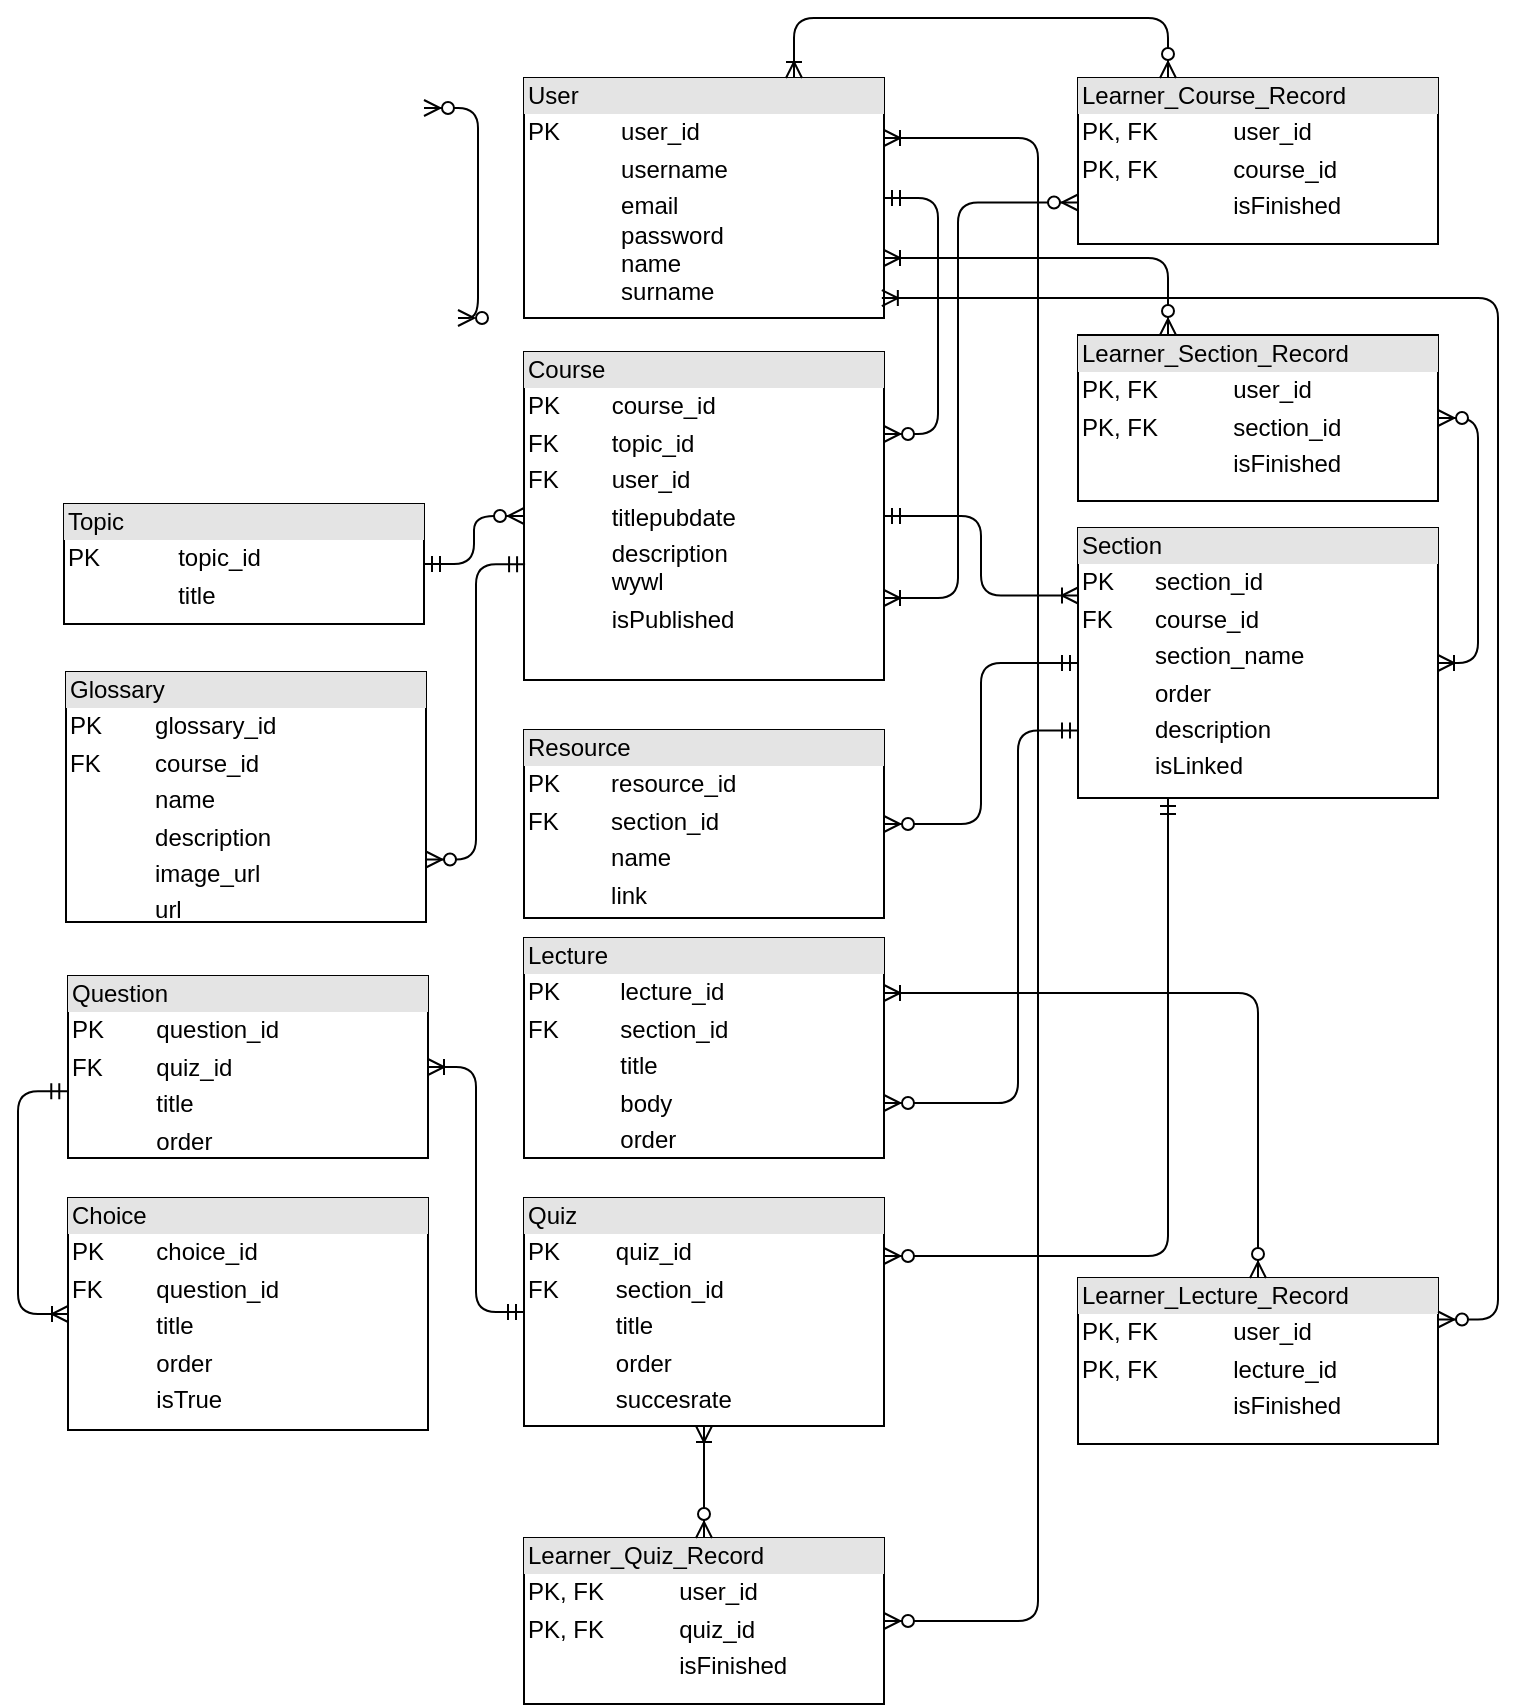 <mxfile version="12.4.3" type="device" pages="1"><diagram id="4smJTqfYccz8SPc3Ry8w" name="Page-1"><mxGraphModel dx="946" dy="614" grid="1" gridSize="10" guides="1" tooltips="1" connect="1" arrows="1" fold="1" page="1" pageScale="1" pageWidth="827" pageHeight="1169" math="0" shadow="0"><root><mxCell id="0"/><mxCell id="1" parent="0"/><mxCell id="QDLdsIf3yvHIlHnee32k-2" value="&lt;div style=&quot;box-sizing: border-box ; width: 100% ; background: #e4e4e4 ; padding: 2px&quot;&gt;User&lt;/div&gt;&lt;table style=&quot;width: 100% ; font-size: 1em&quot; cellpadding=&quot;2&quot; cellspacing=&quot;0&quot;&gt;&lt;tbody&gt;&lt;tr&gt;&lt;td&gt;PK&lt;/td&gt;&lt;td&gt;user_id&lt;/td&gt;&lt;/tr&gt;&lt;tr&gt;&lt;td&gt;&lt;br&gt;&lt;/td&gt;&lt;td&gt;username&lt;/td&gt;&lt;/tr&gt;&lt;tr&gt;&lt;td&gt;&lt;/td&gt;&lt;td&gt;email&lt;br&gt;password&lt;br&gt;name&lt;br&gt;surname&lt;/td&gt;&lt;/tr&gt;&lt;/tbody&gt;&lt;/table&gt;" style="verticalAlign=top;align=left;overflow=fill;html=1;" parent="1" vertex="1"><mxGeometry x="323" y="40" width="180" height="120" as="geometry"/></mxCell><mxCell id="QDLdsIf3yvHIlHnee32k-3" value="&lt;div style=&quot;box-sizing: border-box ; width: 100% ; background: #e4e4e4 ; padding: 2px&quot;&gt;Topic&lt;/div&gt;&lt;table style=&quot;width: 100% ; font-size: 1em&quot; cellpadding=&quot;2&quot; cellspacing=&quot;0&quot;&gt;&lt;tbody&gt;&lt;tr&gt;&lt;td&gt;PK&lt;/td&gt;&lt;td&gt;topic_id&lt;/td&gt;&lt;/tr&gt;&lt;tr&gt;&lt;td&gt;&lt;br&gt;&lt;/td&gt;&lt;td&gt;title&lt;/td&gt;&lt;/tr&gt;&lt;/tbody&gt;&lt;/table&gt;" style="verticalAlign=top;align=left;overflow=fill;html=1;" parent="1" vertex="1"><mxGeometry x="93" y="253" width="180" height="60" as="geometry"/></mxCell><object label="&lt;div style=&quot;box-sizing: border-box ; width: 100% ; background: #e4e4e4 ; padding: 2px&quot;&gt;Course&lt;/div&gt;&lt;table style=&quot;width: 100% ; font-size: 1em&quot; cellpadding=&quot;2&quot; cellspacing=&quot;0&quot;&gt;&lt;tbody&gt;&lt;tr&gt;&lt;td&gt;PK&lt;/td&gt;&lt;td&gt;course_id&lt;/td&gt;&lt;/tr&gt;&lt;tr&gt;&lt;td&gt;FK&lt;/td&gt;&lt;td&gt;topic_id&lt;/td&gt;&lt;/tr&gt;&lt;tr&gt;&lt;td&gt;FK&lt;/td&gt;&lt;td&gt;user_id&lt;/td&gt;&lt;/tr&gt;&lt;tr&gt;&lt;td&gt;&lt;/td&gt;&lt;td&gt;titlepubdate&lt;br&gt;&lt;/td&gt;&lt;/tr&gt;&lt;tr&gt;&lt;td&gt;&lt;br&gt;&lt;/td&gt;&lt;td&gt;description&lt;br&gt;wywl&lt;/td&gt;&lt;/tr&gt;&lt;tr&gt;&lt;td&gt;&lt;br&gt;&lt;/td&gt;&lt;td&gt;isPublished&lt;br&gt;&lt;/td&gt;&lt;/tr&gt;&lt;tr&gt;&lt;td&gt;&lt;br&gt;&lt;/td&gt;&lt;td&gt;&lt;br&gt;&lt;/td&gt;&lt;/tr&gt;&lt;/tbody&gt;&lt;/table&gt;" id="QDLdsIf3yvHIlHnee32k-5"><mxCell style="verticalAlign=top;align=left;overflow=fill;html=1;" parent="1" vertex="1"><mxGeometry x="323" y="177" width="180" height="164" as="geometry"/></mxCell></object><mxCell id="QDLdsIf3yvHIlHnee32k-6" value="&lt;div style=&quot;box-sizing: border-box ; width: 100% ; background: #e4e4e4 ; padding: 2px&quot;&gt;Learner_Course_Record&lt;/div&gt;&lt;table style=&quot;width: 100% ; font-size: 1em&quot; cellpadding=&quot;2&quot; cellspacing=&quot;0&quot;&gt;&lt;tbody&gt;&lt;tr&gt;&lt;td&gt;PK, FK&lt;/td&gt;&lt;td&gt;user_id&lt;/td&gt;&lt;/tr&gt;&lt;tr&gt;&lt;td&gt;PK, FK&lt;/td&gt;&lt;td&gt;course_id&lt;/td&gt;&lt;/tr&gt;&lt;tr&gt;&lt;td&gt;&lt;br&gt;&lt;/td&gt;&lt;td&gt;isFinished&lt;/td&gt;&lt;/tr&gt;&lt;tr&gt;&lt;td&gt;&lt;br&gt;&lt;/td&gt;&lt;td&gt;&lt;/td&gt;&lt;/tr&gt;&lt;/tbody&gt;&lt;/table&gt;" style="verticalAlign=top;align=left;overflow=fill;html=1;" parent="1" vertex="1"><mxGeometry x="600" y="40" width="180" height="83" as="geometry"/></mxCell><mxCell id="QDLdsIf3yvHIlHnee32k-9" value="" style="edgeStyle=elbowEdgeStyle;fontSize=12;html=1;endArrow=ERzeroToMany;startArrow=ERmandOne;exitX=1;exitY=0.5;exitDx=0;exitDy=0;entryX=1;entryY=0.25;entryDx=0;entryDy=0;elbow=vertical;" parent="1" source="QDLdsIf3yvHIlHnee32k-2" target="QDLdsIf3yvHIlHnee32k-5" edge="1"><mxGeometry width="100" height="100" relative="1" as="geometry"><mxPoint x="50" y="600" as="sourcePoint"/><mxPoint x="150" y="500" as="targetPoint"/><Array as="points"><mxPoint x="530" y="170"/></Array></mxGeometry></mxCell><mxCell id="QDLdsIf3yvHIlHnee32k-12" value="" style="edgeStyle=elbowEdgeStyle;fontSize=12;html=1;endArrow=ERzeroToMany;startArrow=ERmandOne;exitX=1;exitY=0.5;exitDx=0;exitDy=0;entryX=0;entryY=0.5;entryDx=0;entryDy=0;" parent="1" source="QDLdsIf3yvHIlHnee32k-3" target="QDLdsIf3yvHIlHnee32k-5" edge="1"><mxGeometry width="100" height="100" relative="1" as="geometry"><mxPoint x="60" y="590" as="sourcePoint"/><mxPoint x="150" y="500" as="targetPoint"/></mxGeometry></mxCell><mxCell id="QDLdsIf3yvHIlHnee32k-14" value="" style="fontSize=12;html=1;endArrow=ERoneToMany;startArrow=ERzeroToMany;exitX=0.25;exitY=0;exitDx=0;exitDy=0;entryX=0.75;entryY=0;entryDx=0;entryDy=0;edgeStyle=elbowEdgeStyle;elbow=vertical;" parent="1" source="QDLdsIf3yvHIlHnee32k-6" target="QDLdsIf3yvHIlHnee32k-2" edge="1"><mxGeometry width="100" height="100" relative="1" as="geometry"><mxPoint x="740" y="50" as="sourcePoint"/><mxPoint x="660" y="60" as="targetPoint"/><Array as="points"><mxPoint x="580" y="10"/></Array></mxGeometry></mxCell><mxCell id="QDLdsIf3yvHIlHnee32k-16" value="" style="fontSize=12;html=1;endArrow=ERoneToMany;startArrow=ERzeroToMany;exitX=0;exitY=0.75;exitDx=0;exitDy=0;entryX=1;entryY=0.75;entryDx=0;entryDy=0;edgeStyle=elbowEdgeStyle;" parent="1" source="QDLdsIf3yvHIlHnee32k-6" target="QDLdsIf3yvHIlHnee32k-5" edge="1"><mxGeometry width="100" height="100" relative="1" as="geometry"><mxPoint x="620" y="248" as="sourcePoint"/><mxPoint x="513" y="80" as="targetPoint"/><Array as="points"><mxPoint x="540" y="210"/></Array></mxGeometry></mxCell><object label="&lt;div style=&quot;box-sizing: border-box ; width: 100% ; background: #e4e4e4 ; padding: 2px&quot;&gt;Glossary&lt;/div&gt;&lt;table style=&quot;width: 100% ; font-size: 1em&quot; cellpadding=&quot;2&quot; cellspacing=&quot;0&quot;&gt;&lt;tbody&gt;&lt;tr&gt;&lt;td&gt;PK&lt;/td&gt;&lt;td&gt;glossary_id&lt;/td&gt;&lt;/tr&gt;&lt;tr&gt;&lt;td&gt;FK&lt;/td&gt;&lt;td&gt;course_id&lt;/td&gt;&lt;/tr&gt;&lt;tr&gt;&lt;td&gt;&lt;/td&gt;&lt;td&gt;name&lt;/td&gt;&lt;/tr&gt;&lt;tr&gt;&lt;td&gt;&lt;br&gt;&lt;/td&gt;&lt;td&gt;description&lt;/td&gt;&lt;/tr&gt;&lt;tr&gt;&lt;td&gt;&lt;br&gt;&lt;/td&gt;&lt;td&gt;image_url&lt;/td&gt;&lt;/tr&gt;&lt;tr&gt;&lt;td&gt;&lt;br&gt;&lt;/td&gt;&lt;td&gt;url&lt;/td&gt;&lt;/tr&gt;&lt;/tbody&gt;&lt;/table&gt;&lt;br&gt;" id="QDLdsIf3yvHIlHnee32k-17"><mxCell style="verticalAlign=top;align=left;overflow=fill;html=1;" parent="1" vertex="1"><mxGeometry x="94" y="337" width="180" height="125" as="geometry"/></mxCell></object><object label="&lt;div style=&quot;box-sizing: border-box ; width: 100% ; background: #e4e4e4 ; padding: 2px&quot;&gt;Section&lt;/div&gt;&lt;table style=&quot;width: 100% ; font-size: 1em&quot; cellpadding=&quot;2&quot; cellspacing=&quot;0&quot;&gt;&lt;tbody&gt;&lt;tr&gt;&lt;td&gt;PK&lt;/td&gt;&lt;td&gt;section_id&lt;/td&gt;&lt;/tr&gt;&lt;tr&gt;&lt;td&gt;FK&lt;/td&gt;&lt;td&gt;course_id&lt;/td&gt;&lt;/tr&gt;&lt;tr&gt;&lt;td&gt;&lt;br&gt;&lt;/td&gt;&lt;td&gt;section_name&lt;/td&gt;&lt;/tr&gt;&lt;tr&gt;&lt;td&gt;&lt;br&gt;&lt;/td&gt;&lt;td&gt;order&lt;/td&gt;&lt;/tr&gt;&lt;tr&gt;&lt;td&gt;&lt;br&gt;&lt;/td&gt;&lt;td&gt;description&lt;/td&gt;&lt;/tr&gt;&lt;tr&gt;&lt;td&gt;&lt;br&gt;&lt;/td&gt;&lt;td&gt;isLinked&lt;/td&gt;&lt;/tr&gt;&lt;/tbody&gt;&lt;/table&gt;" id="QDLdsIf3yvHIlHnee32k-18"><mxCell style="verticalAlign=top;align=left;overflow=fill;html=1;" parent="1" vertex="1"><mxGeometry x="600" y="265" width="180" height="135" as="geometry"/></mxCell></object><object label="&lt;div style=&quot;box-sizing: border-box ; width: 100% ; background: #e4e4e4 ; padding: 2px&quot;&gt;Resource&lt;/div&gt;&lt;table style=&quot;width: 100% ; font-size: 1em&quot; cellpadding=&quot;2&quot; cellspacing=&quot;0&quot;&gt;&lt;tbody&gt;&lt;tr&gt;&lt;td&gt;PK&lt;/td&gt;&lt;td&gt;resource_id&lt;/td&gt;&lt;/tr&gt;&lt;tr&gt;&lt;td&gt;FK&lt;/td&gt;&lt;td&gt;section_id&lt;/td&gt;&lt;/tr&gt;&lt;tr&gt;&lt;td&gt;&lt;br&gt;&lt;/td&gt;&lt;td&gt;name&lt;/td&gt;&lt;/tr&gt;&lt;tr&gt;&lt;td&gt;&lt;br&gt;&lt;/td&gt;&lt;td&gt;link&lt;/td&gt;&lt;/tr&gt;&lt;tr&gt;&lt;td&gt;&lt;br&gt;&lt;/td&gt;&lt;td&gt;&lt;br&gt;&lt;/td&gt;&lt;/tr&gt;&lt;/tbody&gt;&lt;/table&gt;" id="QDLdsIf3yvHIlHnee32k-23"><mxCell style="verticalAlign=top;align=left;overflow=fill;html=1;" parent="1" vertex="1"><mxGeometry x="323" y="366" width="180" height="94" as="geometry"/></mxCell></object><object label="&lt;div style=&quot;box-sizing: border-box ; width: 100% ; background: #e4e4e4 ; padding: 2px&quot;&gt;Lecture&lt;/div&gt;&lt;table style=&quot;width: 100% ; font-size: 1em&quot; cellpadding=&quot;2&quot; cellspacing=&quot;0&quot;&gt;&lt;tbody&gt;&lt;tr&gt;&lt;td&gt;PK&lt;/td&gt;&lt;td&gt;lecture_id&lt;/td&gt;&lt;/tr&gt;&lt;tr&gt;&lt;td&gt;FK&lt;/td&gt;&lt;td&gt;section_id&lt;/td&gt;&lt;/tr&gt;&lt;tr&gt;&lt;td&gt;&lt;br&gt;&lt;/td&gt;&lt;td&gt;title&lt;/td&gt;&lt;/tr&gt;&lt;tr&gt;&lt;td&gt;&lt;br&gt;&lt;/td&gt;&lt;td&gt;body&lt;/td&gt;&lt;/tr&gt;&lt;tr&gt;&lt;td&gt;&lt;br&gt;&lt;/td&gt;&lt;td&gt;order&lt;/td&gt;&lt;/tr&gt;&lt;tr&gt;&lt;td&gt;&lt;br&gt;&lt;/td&gt;&lt;td&gt;&lt;br&gt;&lt;/td&gt;&lt;/tr&gt;&lt;/tbody&gt;&lt;/table&gt;" id="QDLdsIf3yvHIlHnee32k-27"><mxCell style="verticalAlign=top;align=left;overflow=fill;html=1;" parent="1" vertex="1"><mxGeometry x="323" y="470" width="180" height="110" as="geometry"/></mxCell></object><object label="&lt;div style=&quot;box-sizing: border-box ; width: 100% ; background: #e4e4e4 ; padding: 2px&quot;&gt;Quiz&lt;/div&gt;&lt;table style=&quot;width: 100% ; font-size: 1em&quot; cellpadding=&quot;2&quot; cellspacing=&quot;0&quot;&gt;&lt;tbody&gt;&lt;tr&gt;&lt;td&gt;PK&lt;/td&gt;&lt;td&gt;quiz_id&lt;/td&gt;&lt;/tr&gt;&lt;tr&gt;&lt;td&gt;FK&lt;/td&gt;&lt;td&gt;section_id&lt;/td&gt;&lt;/tr&gt;&lt;tr&gt;&lt;td&gt;&lt;br&gt;&lt;/td&gt;&lt;td&gt;title&lt;/td&gt;&lt;/tr&gt;&lt;tr&gt;&lt;td&gt;&lt;br&gt;&lt;/td&gt;&lt;td&gt;order&lt;/td&gt;&lt;/tr&gt;&lt;tr&gt;&lt;td&gt;&lt;br&gt;&lt;/td&gt;&lt;td&gt;succesrate&lt;/td&gt;&lt;/tr&gt;&lt;/tbody&gt;&lt;/table&gt;&lt;br&gt;" id="QDLdsIf3yvHIlHnee32k-29"><mxCell style="verticalAlign=top;align=left;overflow=fill;html=1;" parent="1" vertex="1"><mxGeometry x="323" y="600" width="180" height="114" as="geometry"/></mxCell></object><mxCell id="QDLdsIf3yvHIlHnee32k-30" value="" style="edgeStyle=elbowEdgeStyle;fontSize=12;html=1;endArrow=ERzeroToMany;startArrow=ERmandOne;exitX=0;exitY=0.75;exitDx=0;exitDy=0;entryX=1;entryY=0.75;entryDx=0;entryDy=0;" parent="1" source="QDLdsIf3yvHIlHnee32k-18" target="QDLdsIf3yvHIlHnee32k-27" edge="1"><mxGeometry width="100" height="100" relative="1" as="geometry"><mxPoint x="610" y="467" as="sourcePoint"/><mxPoint x="502" y="500" as="targetPoint"/><Array as="points"><mxPoint x="570" y="470"/></Array></mxGeometry></mxCell><mxCell id="QDLdsIf3yvHIlHnee32k-31" value="" style="edgeStyle=elbowEdgeStyle;fontSize=12;html=1;endArrow=ERzeroToMany;startArrow=ERmandOne;exitX=0.25;exitY=1;exitDx=0;exitDy=0;elbow=vertical;entryX=1;entryY=0.25;entryDx=0;entryDy=0;" parent="1" source="QDLdsIf3yvHIlHnee32k-18" target="QDLdsIf3yvHIlHnee32k-29" edge="1"><mxGeometry width="100" height="100" relative="1" as="geometry"><mxPoint x="630" y="380" as="sourcePoint"/><mxPoint x="570" y="600" as="targetPoint"/><Array as="points"><mxPoint x="570" y="629"/></Array></mxGeometry></mxCell><object label="&lt;div style=&quot;box-sizing: border-box ; width: 100% ; background: #e4e4e4 ; padding: 2px&quot;&gt;Question&lt;/div&gt;&lt;table style=&quot;width: 100% ; font-size: 1em&quot; cellpadding=&quot;2&quot; cellspacing=&quot;0&quot;&gt;&lt;tbody&gt;&lt;tr&gt;&lt;td&gt;PK&lt;/td&gt;&lt;td&gt;question_id&lt;/td&gt;&lt;/tr&gt;&lt;tr&gt;&lt;td&gt;FK&lt;/td&gt;&lt;td&gt;quiz_id&lt;/td&gt;&lt;/tr&gt;&lt;tr&gt;&lt;td&gt;&lt;br&gt;&lt;/td&gt;&lt;td&gt;title&lt;/td&gt;&lt;/tr&gt;&lt;tr&gt;&lt;td&gt;&lt;br&gt;&lt;/td&gt;&lt;td&gt;order&lt;/td&gt;&lt;/tr&gt;&lt;tr&gt;&lt;td&gt;&lt;br&gt;&lt;/td&gt;&lt;td&gt;&lt;br&gt;&lt;/td&gt;&lt;/tr&gt;&lt;/tbody&gt;&lt;/table&gt;" id="QDLdsIf3yvHIlHnee32k-32"><mxCell style="verticalAlign=top;align=left;overflow=fill;html=1;" parent="1" vertex="1"><mxGeometry x="95" y="489" width="180" height="91" as="geometry"/></mxCell></object><object label="&lt;div style=&quot;box-sizing: border-box ; width: 100% ; background: #e4e4e4 ; padding: 2px&quot;&gt;Choice&lt;/div&gt;&lt;table style=&quot;width: 100% ; font-size: 1em&quot; cellpadding=&quot;2&quot; cellspacing=&quot;0&quot;&gt;&lt;tbody&gt;&lt;tr&gt;&lt;td&gt;PK&lt;/td&gt;&lt;td&gt;choice_id&lt;/td&gt;&lt;/tr&gt;&lt;tr&gt;&lt;td&gt;FK&lt;/td&gt;&lt;td&gt;question_id&lt;/td&gt;&lt;/tr&gt;&lt;tr&gt;&lt;td&gt;&lt;br&gt;&lt;/td&gt;&lt;td&gt;title&lt;/td&gt;&lt;/tr&gt;&lt;tr&gt;&lt;td&gt;&lt;br&gt;&lt;/td&gt;&lt;td&gt;order&lt;/td&gt;&lt;/tr&gt;&lt;tr&gt;&lt;td&gt;&lt;br&gt;&lt;/td&gt;&lt;td&gt;isTrue&lt;/td&gt;&lt;/tr&gt;&lt;tr&gt;&lt;td&gt;&lt;br&gt;&lt;/td&gt;&lt;td&gt;&lt;br&gt;&lt;/td&gt;&lt;/tr&gt;&lt;/tbody&gt;&lt;/table&gt;" id="QDLdsIf3yvHIlHnee32k-35"><mxCell style="verticalAlign=top;align=left;overflow=fill;html=1;gradientColor=none;strokeColor=#000000;" parent="1" vertex="1"><mxGeometry x="95" y="600" width="180" height="116" as="geometry"/></mxCell></object><mxCell id="QDLdsIf3yvHIlHnee32k-38" value="" style="edgeStyle=elbowEdgeStyle;fontSize=12;html=1;endArrow=ERoneToMany;startArrow=ERmandOne;exitX=0;exitY=0.5;exitDx=0;exitDy=0;entryX=1;entryY=0.5;entryDx=0;entryDy=0;" parent="1" source="QDLdsIf3yvHIlHnee32k-29" target="QDLdsIf3yvHIlHnee32k-32" edge="1"><mxGeometry width="100" height="100" relative="1" as="geometry"><mxPoint x="270" y="770" as="sourcePoint"/><mxPoint x="370" y="670" as="targetPoint"/></mxGeometry></mxCell><mxCell id="QDLdsIf3yvHIlHnee32k-39" value="" style="edgeStyle=elbowEdgeStyle;fontSize=12;html=1;endArrow=ERoneToMany;startArrow=ERmandOne;exitX=-0.002;exitY=0.633;exitDx=0;exitDy=0;entryX=0;entryY=0.5;entryDx=0;entryDy=0;exitPerimeter=0;" parent="1" source="QDLdsIf3yvHIlHnee32k-32" target="QDLdsIf3yvHIlHnee32k-35" edge="1"><mxGeometry width="100" height="100" relative="1" as="geometry"><mxPoint x="90.167" y="635.167" as="sourcePoint"/><mxPoint x="10.167" y="625.167" as="targetPoint"/><Array as="points"><mxPoint x="70" y="520"/></Array></mxGeometry></mxCell><mxCell id="aQcGREQve6rkLCTCntpI-2" value="" style="edgeStyle=elbowEdgeStyle;fontSize=12;html=1;endArrow=ERzeroToMany;startArrow=ERmandOne;exitX=0;exitY=0.5;exitDx=0;exitDy=0;entryX=1;entryY=0.5;entryDx=0;entryDy=0;" parent="1" source="QDLdsIf3yvHIlHnee32k-18" target="QDLdsIf3yvHIlHnee32k-23" edge="1"><mxGeometry width="100" height="100" relative="1" as="geometry"><mxPoint x="513" y="110" as="sourcePoint"/><mxPoint x="513" y="285" as="targetPoint"/></mxGeometry></mxCell><mxCell id="aQcGREQve6rkLCTCntpI-3" value="" style="fontSize=12;html=1;endArrow=ERoneToMany;startArrow=ERmandOne;entryX=0;entryY=0.25;entryDx=0;entryDy=0;edgeStyle=elbowEdgeStyle;exitX=1;exitY=0.5;exitDx=0;exitDy=0;" parent="1" source="QDLdsIf3yvHIlHnee32k-5" target="QDLdsIf3yvHIlHnee32k-18" edge="1"><mxGeometry width="100" height="100" relative="1" as="geometry"><mxPoint x="540" y="290" as="sourcePoint"/><mxPoint x="582" y="164" as="targetPoint"/><Array as="points"/></mxGeometry></mxCell><mxCell id="aQcGREQve6rkLCTCntpI-4" value="" style="edgeStyle=elbowEdgeStyle;fontSize=12;html=1;endArrow=ERzeroToMany;startArrow=ERmandOne;exitX=0.003;exitY=0.647;exitDx=0;exitDy=0;entryX=1;entryY=0.75;entryDx=0;entryDy=0;exitPerimeter=0;" parent="1" source="QDLdsIf3yvHIlHnee32k-5" target="QDLdsIf3yvHIlHnee32k-17" edge="1"><mxGeometry width="100" height="100" relative="1" as="geometry"><mxPoint x="184.857" y="409.857" as="sourcePoint"/><mxPoint x="238" y="460.143" as="targetPoint"/></mxGeometry></mxCell><mxCell id="VOe74q6vZik7T8E9DvLZ-5" value="" style="fontSize=12;html=1;endArrow=ERzeroToMany;startArrow=ERzeroToMany;edgeStyle=elbowEdgeStyle;entryX=1;entryY=0.25;entryDx=0;entryDy=0;exitX=1;exitY=0.25;exitDx=0;exitDy=0;endFill=1;" parent="1" source="VOe74q6vZik7T8E9DvLZ-2" edge="1"><mxGeometry width="100" height="100" relative="1" as="geometry"><mxPoint x="290" y="160" as="sourcePoint"/><mxPoint x="273" y="55" as="targetPoint"/><Array as="points"><mxPoint x="300" y="100"/></Array></mxGeometry></mxCell><mxCell id="Y-5G-Y7VbbJFWwI8hjyI-1" value="&lt;div style=&quot;box-sizing: border-box ; width: 100% ; background: #e4e4e4 ; padding: 2px&quot;&gt;Learner_Section_Record&lt;/div&gt;&lt;table style=&quot;width: 100% ; font-size: 1em&quot; cellpadding=&quot;2&quot; cellspacing=&quot;0&quot;&gt;&lt;tbody&gt;&lt;tr&gt;&lt;td&gt;PK, FK&lt;/td&gt;&lt;td&gt;user_id&lt;/td&gt;&lt;/tr&gt;&lt;tr&gt;&lt;td&gt;PK, FK&lt;/td&gt;&lt;td&gt;section_id&lt;/td&gt;&lt;/tr&gt;&lt;tr&gt;&lt;td&gt;&lt;br&gt;&lt;/td&gt;&lt;td&gt;isFinished&lt;/td&gt;&lt;/tr&gt;&lt;tr&gt;&lt;td&gt;&lt;br&gt;&lt;/td&gt;&lt;td&gt;&lt;/td&gt;&lt;/tr&gt;&lt;/tbody&gt;&lt;/table&gt;" style="verticalAlign=top;align=left;overflow=fill;html=1;" parent="1" vertex="1"><mxGeometry x="600" y="168.5" width="180" height="83" as="geometry"/></mxCell><mxCell id="Y-5G-Y7VbbJFWwI8hjyI-3" value="" style="fontSize=12;html=1;endArrow=ERoneToMany;startArrow=ERzeroToMany;exitX=0.25;exitY=0;exitDx=0;exitDy=0;entryX=1;entryY=0.75;entryDx=0;entryDy=0;edgeStyle=elbowEdgeStyle;" parent="1" source="Y-5G-Y7VbbJFWwI8hjyI-1" target="QDLdsIf3yvHIlHnee32k-2" edge="1"><mxGeometry width="100" height="100" relative="1" as="geometry"><mxPoint x="610" y="92" as="sourcePoint"/><mxPoint x="513" y="80" as="targetPoint"/><Array as="points"><mxPoint x="645" y="160"/></Array></mxGeometry></mxCell><mxCell id="Y-5G-Y7VbbJFWwI8hjyI-4" value="" style="fontSize=12;html=1;endArrow=ERoneToMany;startArrow=ERzeroToMany;exitX=1;exitY=0.5;exitDx=0;exitDy=0;edgeStyle=elbowEdgeStyle;entryX=1;entryY=0.5;entryDx=0;entryDy=0;" parent="1" source="Y-5G-Y7VbbJFWwI8hjyI-1" target="QDLdsIf3yvHIlHnee32k-18" edge="1"><mxGeometry width="100" height="100" relative="1" as="geometry"><mxPoint x="610" y="112" as="sourcePoint"/><mxPoint x="660" y="300" as="targetPoint"/><Array as="points"><mxPoint x="800" y="270"/><mxPoint x="690" y="280"/></Array></mxGeometry></mxCell><mxCell id="Y-5G-Y7VbbJFWwI8hjyI-5" value="&lt;div style=&quot;box-sizing: border-box ; width: 100% ; background: #e4e4e4 ; padding: 2px&quot;&gt;Learner_Lecture_Record&lt;/div&gt;&lt;table style=&quot;width: 100% ; font-size: 1em&quot; cellpadding=&quot;2&quot; cellspacing=&quot;0&quot;&gt;&lt;tbody&gt;&lt;tr&gt;&lt;td&gt;PK, FK&lt;/td&gt;&lt;td&gt;user_id&lt;/td&gt;&lt;/tr&gt;&lt;tr&gt;&lt;td&gt;PK, FK&lt;/td&gt;&lt;td&gt;lecture_id&lt;/td&gt;&lt;/tr&gt;&lt;tr&gt;&lt;td&gt;&lt;br&gt;&lt;/td&gt;&lt;td&gt;isFinished&lt;/td&gt;&lt;/tr&gt;&lt;tr&gt;&lt;td&gt;&lt;br&gt;&lt;/td&gt;&lt;td&gt;&lt;/td&gt;&lt;/tr&gt;&lt;/tbody&gt;&lt;/table&gt;" style="verticalAlign=top;align=left;overflow=fill;html=1;" parent="1" vertex="1"><mxGeometry x="600" y="640" width="180" height="83" as="geometry"/></mxCell><mxCell id="Y-5G-Y7VbbJFWwI8hjyI-6" value="&lt;div style=&quot;box-sizing: border-box ; width: 100% ; background: #e4e4e4 ; padding: 2px&quot;&gt;Learner_Quiz_Record&lt;/div&gt;&lt;table style=&quot;width: 100% ; font-size: 1em&quot; cellpadding=&quot;2&quot; cellspacing=&quot;0&quot;&gt;&lt;tbody&gt;&lt;tr&gt;&lt;td&gt;PK, FK&lt;/td&gt;&lt;td&gt;user_id&lt;/td&gt;&lt;/tr&gt;&lt;tr&gt;&lt;td&gt;PK, FK&lt;/td&gt;&lt;td&gt;quiz_id&lt;/td&gt;&lt;/tr&gt;&lt;tr&gt;&lt;td&gt;&lt;br&gt;&lt;/td&gt;&lt;td&gt;isFinished&lt;/td&gt;&lt;/tr&gt;&lt;tr&gt;&lt;td&gt;&lt;br&gt;&lt;/td&gt;&lt;td&gt;&lt;/td&gt;&lt;/tr&gt;&lt;/tbody&gt;&lt;/table&gt;" style="verticalAlign=top;align=left;overflow=fill;html=1;" parent="1" vertex="1"><mxGeometry x="323" y="770" width="180" height="83" as="geometry"/></mxCell><mxCell id="Y-5G-Y7VbbJFWwI8hjyI-9" value="" style="fontSize=12;html=1;endArrow=ERoneToMany;startArrow=ERzeroToMany;exitX=1;exitY=0.25;exitDx=0;exitDy=0;entryX=0.994;entryY=0.917;entryDx=0;entryDy=0;edgeStyle=elbowEdgeStyle;entryPerimeter=0;" parent="1" source="Y-5G-Y7VbbJFWwI8hjyI-5" target="QDLdsIf3yvHIlHnee32k-2" edge="1"><mxGeometry width="100" height="100" relative="1" as="geometry"><mxPoint x="652" y="180.5" as="sourcePoint"/><mxPoint x="510" y="146.5" as="targetPoint"/><Array as="points"><mxPoint x="810" y="410"/></Array></mxGeometry></mxCell><mxCell id="Y-5G-Y7VbbJFWwI8hjyI-10" value="" style="fontSize=12;html=1;endArrow=ERoneToMany;startArrow=ERzeroToMany;exitX=0.5;exitY=0;exitDx=0;exitDy=0;edgeStyle=elbowEdgeStyle;entryX=1;entryY=0.25;entryDx=0;entryDy=0;" parent="1" source="Y-5G-Y7VbbJFWwI8hjyI-5" target="QDLdsIf3yvHIlHnee32k-27" edge="1"><mxGeometry width="100" height="100" relative="1" as="geometry"><mxPoint x="790" y="220" as="sourcePoint"/><mxPoint x="790" y="343" as="targetPoint"/><Array as="points"><mxPoint x="690" y="540"/><mxPoint x="700" y="290"/></Array></mxGeometry></mxCell><mxCell id="Y-5G-Y7VbbJFWwI8hjyI-11" value="" style="fontSize=12;html=1;endArrow=ERoneToMany;startArrow=ERzeroToMany;exitX=0.5;exitY=0;exitDx=0;exitDy=0;edgeStyle=elbowEdgeStyle;entryX=0.5;entryY=1;entryDx=0;entryDy=0;" parent="1" source="Y-5G-Y7VbbJFWwI8hjyI-6" target="QDLdsIf3yvHIlHnee32k-29" edge="1"><mxGeometry width="100" height="100" relative="1" as="geometry"><mxPoint x="700" y="610" as="sourcePoint"/><mxPoint x="513" y="504" as="targetPoint"/><Array as="points"><mxPoint x="413" y="750"/></Array></mxGeometry></mxCell><mxCell id="Y-5G-Y7VbbJFWwI8hjyI-12" value="" style="fontSize=12;html=1;endArrow=ERoneToMany;startArrow=ERzeroToMany;exitX=1;exitY=0.5;exitDx=0;exitDy=0;entryX=1;entryY=0.25;entryDx=0;entryDy=0;edgeStyle=elbowEdgeStyle;elbow=vertical;" parent="1" source="Y-5G-Y7VbbJFWwI8hjyI-6" target="QDLdsIf3yvHIlHnee32k-2" edge="1"><mxGeometry width="100" height="100" relative="1" as="geometry"><mxPoint x="790" y="631" as="sourcePoint"/><mxPoint x="512" y="160" as="targetPoint"/><Array as="points"><mxPoint x="580" y="50"/></Array></mxGeometry></mxCell></root></mxGraphModel></diagram></mxfile>